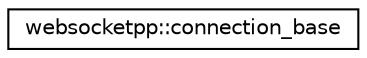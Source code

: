 digraph "Graphical Class Hierarchy"
{
  edge [fontname="Helvetica",fontsize="10",labelfontname="Helvetica",labelfontsize="10"];
  node [fontname="Helvetica",fontsize="10",shape=record];
  rankdir="LR";
  Node0 [label="websocketpp::connection_base",height=0.2,width=0.4,color="black", fillcolor="white", style="filled",URL="$classwebsocketpp_1_1connection__base.html",tooltip="Stub for user supplied base class. "];
}
